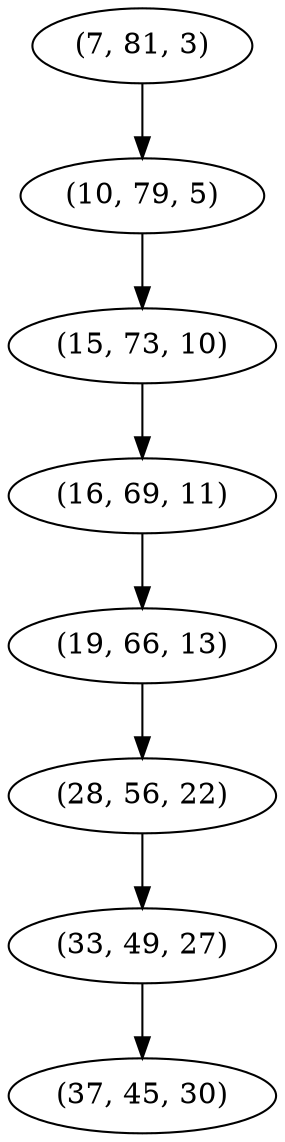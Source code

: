 digraph tree {
    "(7, 81, 3)";
    "(10, 79, 5)";
    "(15, 73, 10)";
    "(16, 69, 11)";
    "(19, 66, 13)";
    "(28, 56, 22)";
    "(33, 49, 27)";
    "(37, 45, 30)";
    "(7, 81, 3)" -> "(10, 79, 5)";
    "(10, 79, 5)" -> "(15, 73, 10)";
    "(15, 73, 10)" -> "(16, 69, 11)";
    "(16, 69, 11)" -> "(19, 66, 13)";
    "(19, 66, 13)" -> "(28, 56, 22)";
    "(28, 56, 22)" -> "(33, 49, 27)";
    "(33, 49, 27)" -> "(37, 45, 30)";
}
